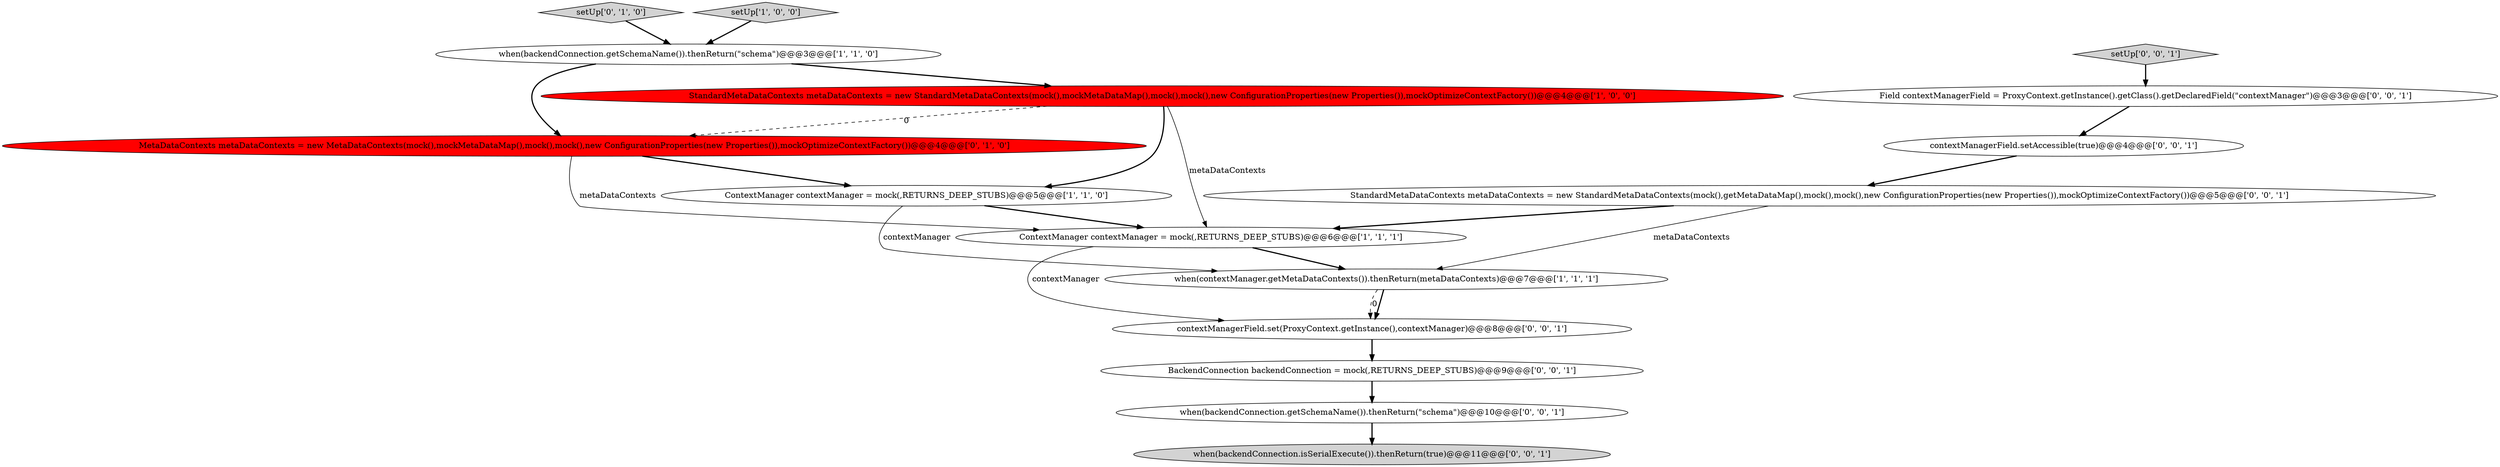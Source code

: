 digraph {
14 [style = filled, label = "BackendConnection backendConnection = mock(,RETURNS_DEEP_STUBS)@@@9@@@['0', '0', '1']", fillcolor = white, shape = ellipse image = "AAA0AAABBB3BBB"];
4 [style = filled, label = "when(contextManager.getMetaDataContexts()).thenReturn(metaDataContexts)@@@7@@@['1', '1', '1']", fillcolor = white, shape = ellipse image = "AAA0AAABBB1BBB"];
12 [style = filled, label = "setUp['0', '0', '1']", fillcolor = lightgray, shape = diamond image = "AAA0AAABBB3BBB"];
8 [style = filled, label = "StandardMetaDataContexts metaDataContexts = new StandardMetaDataContexts(mock(),getMetaDataMap(),mock(),mock(),new ConfigurationProperties(new Properties()),mockOptimizeContextFactory())@@@5@@@['0', '0', '1']", fillcolor = white, shape = ellipse image = "AAA0AAABBB3BBB"];
2 [style = filled, label = "when(backendConnection.getSchemaName()).thenReturn(\"schema\")@@@3@@@['1', '1', '0']", fillcolor = white, shape = ellipse image = "AAA0AAABBB1BBB"];
10 [style = filled, label = "contextManagerField.set(ProxyContext.getInstance(),contextManager)@@@8@@@['0', '0', '1']", fillcolor = white, shape = ellipse image = "AAA0AAABBB3BBB"];
15 [style = filled, label = "when(backendConnection.isSerialExecute()).thenReturn(true)@@@11@@@['0', '0', '1']", fillcolor = lightgray, shape = ellipse image = "AAA0AAABBB3BBB"];
7 [style = filled, label = "setUp['0', '1', '0']", fillcolor = lightgray, shape = diamond image = "AAA0AAABBB2BBB"];
6 [style = filled, label = "MetaDataContexts metaDataContexts = new MetaDataContexts(mock(),mockMetaDataMap(),mock(),mock(),new ConfigurationProperties(new Properties()),mockOptimizeContextFactory())@@@4@@@['0', '1', '0']", fillcolor = red, shape = ellipse image = "AAA1AAABBB2BBB"];
0 [style = filled, label = "ContextManager contextManager = mock(,RETURNS_DEEP_STUBS)@@@5@@@['1', '1', '0']", fillcolor = white, shape = ellipse image = "AAA0AAABBB1BBB"];
3 [style = filled, label = "StandardMetaDataContexts metaDataContexts = new StandardMetaDataContexts(mock(),mockMetaDataMap(),mock(),mock(),new ConfigurationProperties(new Properties()),mockOptimizeContextFactory())@@@4@@@['1', '0', '0']", fillcolor = red, shape = ellipse image = "AAA1AAABBB1BBB"];
9 [style = filled, label = "when(backendConnection.getSchemaName()).thenReturn(\"schema\")@@@10@@@['0', '0', '1']", fillcolor = white, shape = ellipse image = "AAA0AAABBB3BBB"];
1 [style = filled, label = "setUp['1', '0', '0']", fillcolor = lightgray, shape = diamond image = "AAA0AAABBB1BBB"];
13 [style = filled, label = "Field contextManagerField = ProxyContext.getInstance().getClass().getDeclaredField(\"contextManager\")@@@3@@@['0', '0', '1']", fillcolor = white, shape = ellipse image = "AAA0AAABBB3BBB"];
11 [style = filled, label = "contextManagerField.setAccessible(true)@@@4@@@['0', '0', '1']", fillcolor = white, shape = ellipse image = "AAA0AAABBB3BBB"];
5 [style = filled, label = "ContextManager contextManager = mock(,RETURNS_DEEP_STUBS)@@@6@@@['1', '1', '1']", fillcolor = white, shape = ellipse image = "AAA0AAABBB1BBB"];
4->10 [style = bold, label=""];
3->5 [style = solid, label="metaDataContexts"];
3->6 [style = dashed, label="0"];
10->14 [style = bold, label=""];
2->6 [style = bold, label=""];
2->3 [style = bold, label=""];
6->0 [style = bold, label=""];
13->11 [style = bold, label=""];
6->5 [style = solid, label="metaDataContexts"];
0->4 [style = solid, label="contextManager"];
3->0 [style = bold, label=""];
12->13 [style = bold, label=""];
8->5 [style = bold, label=""];
7->2 [style = bold, label=""];
9->15 [style = bold, label=""];
5->4 [style = bold, label=""];
11->8 [style = bold, label=""];
14->9 [style = bold, label=""];
1->2 [style = bold, label=""];
5->10 [style = solid, label="contextManager"];
4->10 [style = dashed, label="0"];
8->4 [style = solid, label="metaDataContexts"];
0->5 [style = bold, label=""];
}
